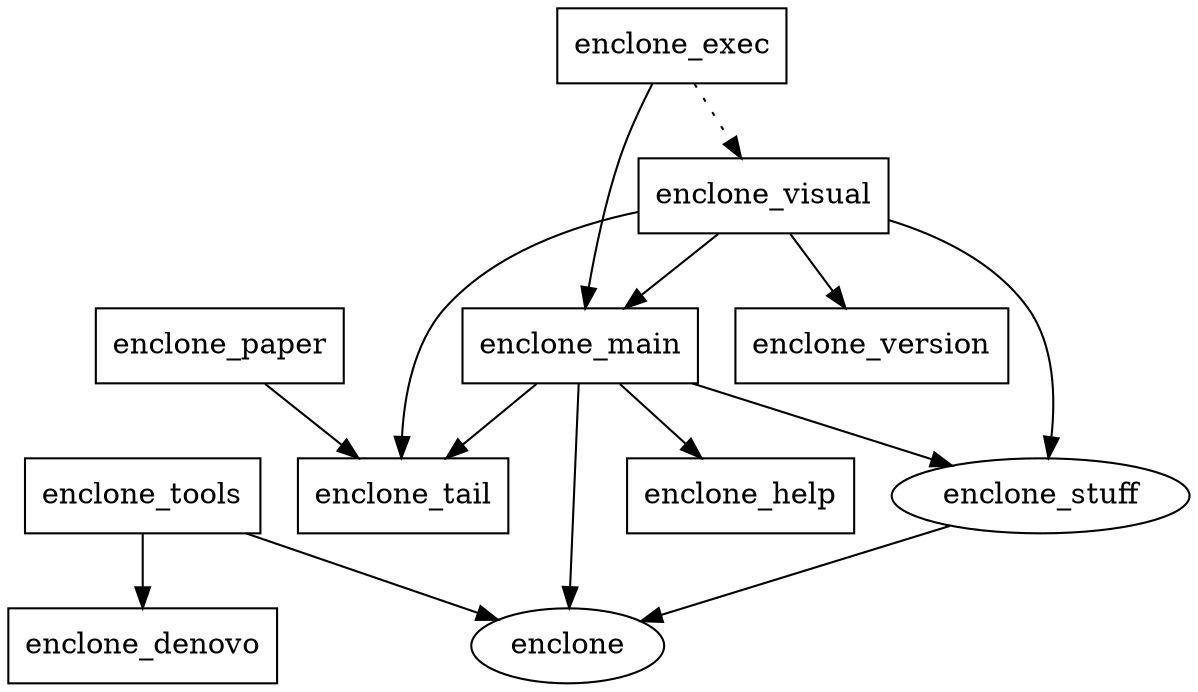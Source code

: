 digraph {
    0 [ label = "enclone_denovo" shape = box]
    1 [ label = "enclone_exec" shape = box]
    2 [ label = "enclone_main" shape = box]
    3 [ label = "enclone_help" shape = box]
    4 [ label = "enclone_tail" shape = box]
    5 [ label = "enclone_visual" shape = box]
    6 [ label = "enclone_version" shape = box]
    7 [ label = "enclone_tools" shape = box]
    8 [ label = "enclone_paper" shape = box]
    41 [ label = "enclone" ]
    45 [ label = "enclone_stuff" ]
    1 -> 2 [ ]
    1 -> 5 [ style = dotted]
    2 -> 41 [ ]
    2 -> 3 [ ]
    2 -> 45 [ ]
    2 -> 4 [ ]
    5 -> 2 [ ]
    5 -> 45 [ ]
    5 -> 4 [ ]
    5 -> 6 [ ]
    7 -> 41 [ ]
    7 -> 0 [ ]
    8 -> 4 [ ]
    45 -> 41 [ ]
}

